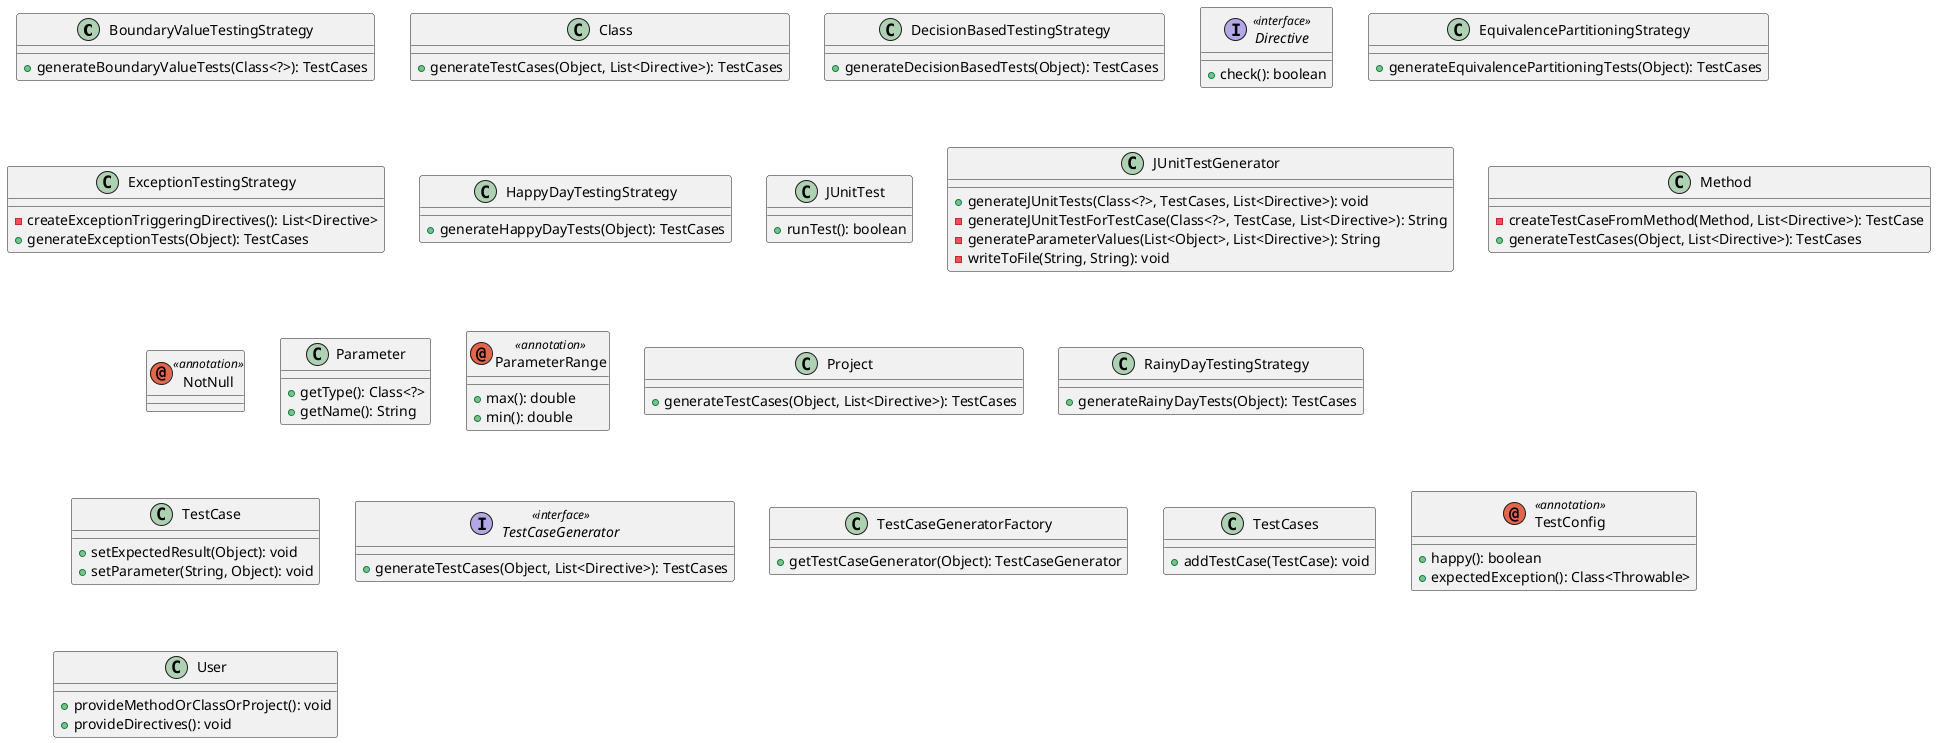@startuml


top to bottom direction



class BoundaryValueTestingStrategy {
  + generateBoundaryValueTests(Class<?>): TestCases
}
class Class {
  + generateTestCases(Object, List<Directive>): TestCases
}
class DecisionBasedTestingStrategy {
  + generateDecisionBasedTests(Object): TestCases
}
interface Directive << interface >> {
  + check(): boolean
}
class EquivalencePartitioningStrategy {
  + generateEquivalencePartitioningTests(Object): TestCases
}
class ExceptionTestingStrategy {
  - createExceptionTriggeringDirectives(): List<Directive>
  + generateExceptionTests(Object): TestCases
}
class HappyDayTestingStrategy {
  + generateHappyDayTests(Object): TestCases
}
class JUnitTest {
  + runTest(): boolean
}
class JUnitTestGenerator {
  + generateJUnitTests(Class<?>, TestCases, List<Directive>): void
  - generateJUnitTestForTestCase(Class<?>, TestCase, List<Directive>): String
  - generateParameterValues(List<Object>, List<Directive>): String
  - writeToFile(String, String): void
}
class Method {
  - createTestCaseFromMethod(Method, List<Directive>): TestCase
  + generateTestCases(Object, List<Directive>): TestCases
}
annotation NotNull << annotation >>
class Parameter {
  + getType(): Class<?>
  + getName(): String
}
annotation ParameterRange << annotation >> {
  + max(): double
  + min(): double
}
class Project {
  + generateTestCases(Object, List<Directive>): TestCases
}
class RainyDayTestingStrategy {
  + generateRainyDayTests(Object): TestCases
}
class TestCase {
  + setExpectedResult(Object): void
  + setParameter(String, Object): void
}
interface TestCaseGenerator << interface >> {
  + generateTestCases(Object, List<Directive>): TestCases
}
class TestCaseGeneratorFactory {
  + getTestCaseGenerator(Object): TestCaseGenerator
}
class TestCases {
  + addTestCase(TestCase): void
}
annotation TestConfig << annotation >> {
  + happy(): boolean
  + expectedException(): Class<Throwable>
}
class User {
  + provideMethodOrClassOrProject(): void
  + provideDirectives(): void
}


@enduml
